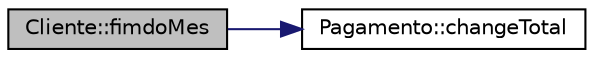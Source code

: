 digraph "Cliente::fimdoMes"
{
  edge [fontname="Helvetica",fontsize="10",labelfontname="Helvetica",labelfontsize="10"];
  node [fontname="Helvetica",fontsize="10",shape=record];
  rankdir="LR";
  Node7 [label="Cliente::fimdoMes",height=0.2,width=0.4,color="black", fillcolor="grey75", style="filled", fontcolor="black"];
  Node7 -> Node8 [color="midnightblue",fontsize="10",style="solid",fontname="Helvetica"];
  Node8 [label="Pagamento::changeTotal",height=0.2,width=0.4,color="black", fillcolor="white", style="filled",URL="$class_pagamento.html#a089bdcd4ccb0f450cd200a7eb0568964",tooltip="função que calcula o valor total a pagar "];
}
